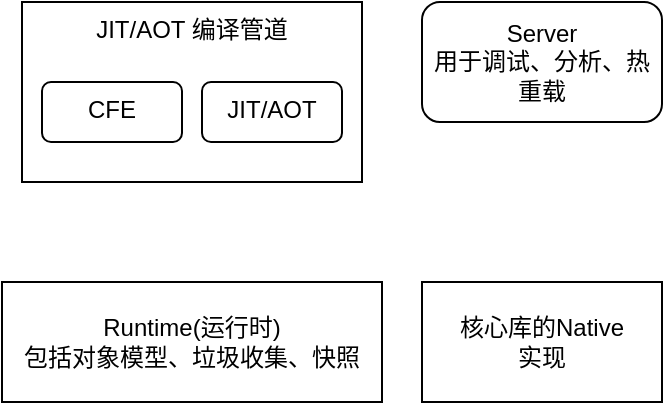 <mxfile version="15.6.8" type="github">
  <diagram id="g65OwibUVPfeZa-2Ke3x" name="Page-1">
    <mxGraphModel dx="1030" dy="625" grid="1" gridSize="10" guides="1" tooltips="1" connect="1" arrows="1" fold="1" page="1" pageScale="1" pageWidth="850" pageHeight="1100" math="0" shadow="0">
      <root>
        <mxCell id="0" />
        <mxCell id="1" parent="0" />
        <mxCell id="hBB15pP0LXZnmL8GRjqS-2" value="Runtime(运行时)&lt;br&gt;包括对象模型、垃圾收集、快照" style="rounded=0;whiteSpace=wrap;html=1;" vertex="1" parent="1">
          <mxGeometry x="300" y="320" width="190" height="60" as="geometry" />
        </mxCell>
        <mxCell id="hBB15pP0LXZnmL8GRjqS-6" value="核心库的Native&lt;br&gt;实现" style="rounded=0;whiteSpace=wrap;html=1;" vertex="1" parent="1">
          <mxGeometry x="510" y="320" width="120" height="60" as="geometry" />
        </mxCell>
        <mxCell id="hBB15pP0LXZnmL8GRjqS-7" value="Server&lt;br&gt;用于调试、分析、热重载" style="rounded=1;whiteSpace=wrap;html=1;" vertex="1" parent="1">
          <mxGeometry x="510" y="180" width="120" height="60" as="geometry" />
        </mxCell>
        <mxCell id="hBB15pP0LXZnmL8GRjqS-8" value="JIT/AOT 编译管道&lt;br&gt;" style="rounded=0;whiteSpace=wrap;html=1;verticalAlign=top;" vertex="1" parent="1">
          <mxGeometry x="310" y="180" width="170" height="90" as="geometry" />
        </mxCell>
        <mxCell id="hBB15pP0LXZnmL8GRjqS-9" value="CFE" style="rounded=1;whiteSpace=wrap;html=1;verticalAlign=top;" vertex="1" parent="1">
          <mxGeometry x="320" y="220" width="70" height="30" as="geometry" />
        </mxCell>
        <mxCell id="hBB15pP0LXZnmL8GRjqS-10" value="JIT/AOT" style="rounded=1;whiteSpace=wrap;html=1;verticalAlign=top;" vertex="1" parent="1">
          <mxGeometry x="400" y="220" width="70" height="30" as="geometry" />
        </mxCell>
      </root>
    </mxGraphModel>
  </diagram>
</mxfile>
